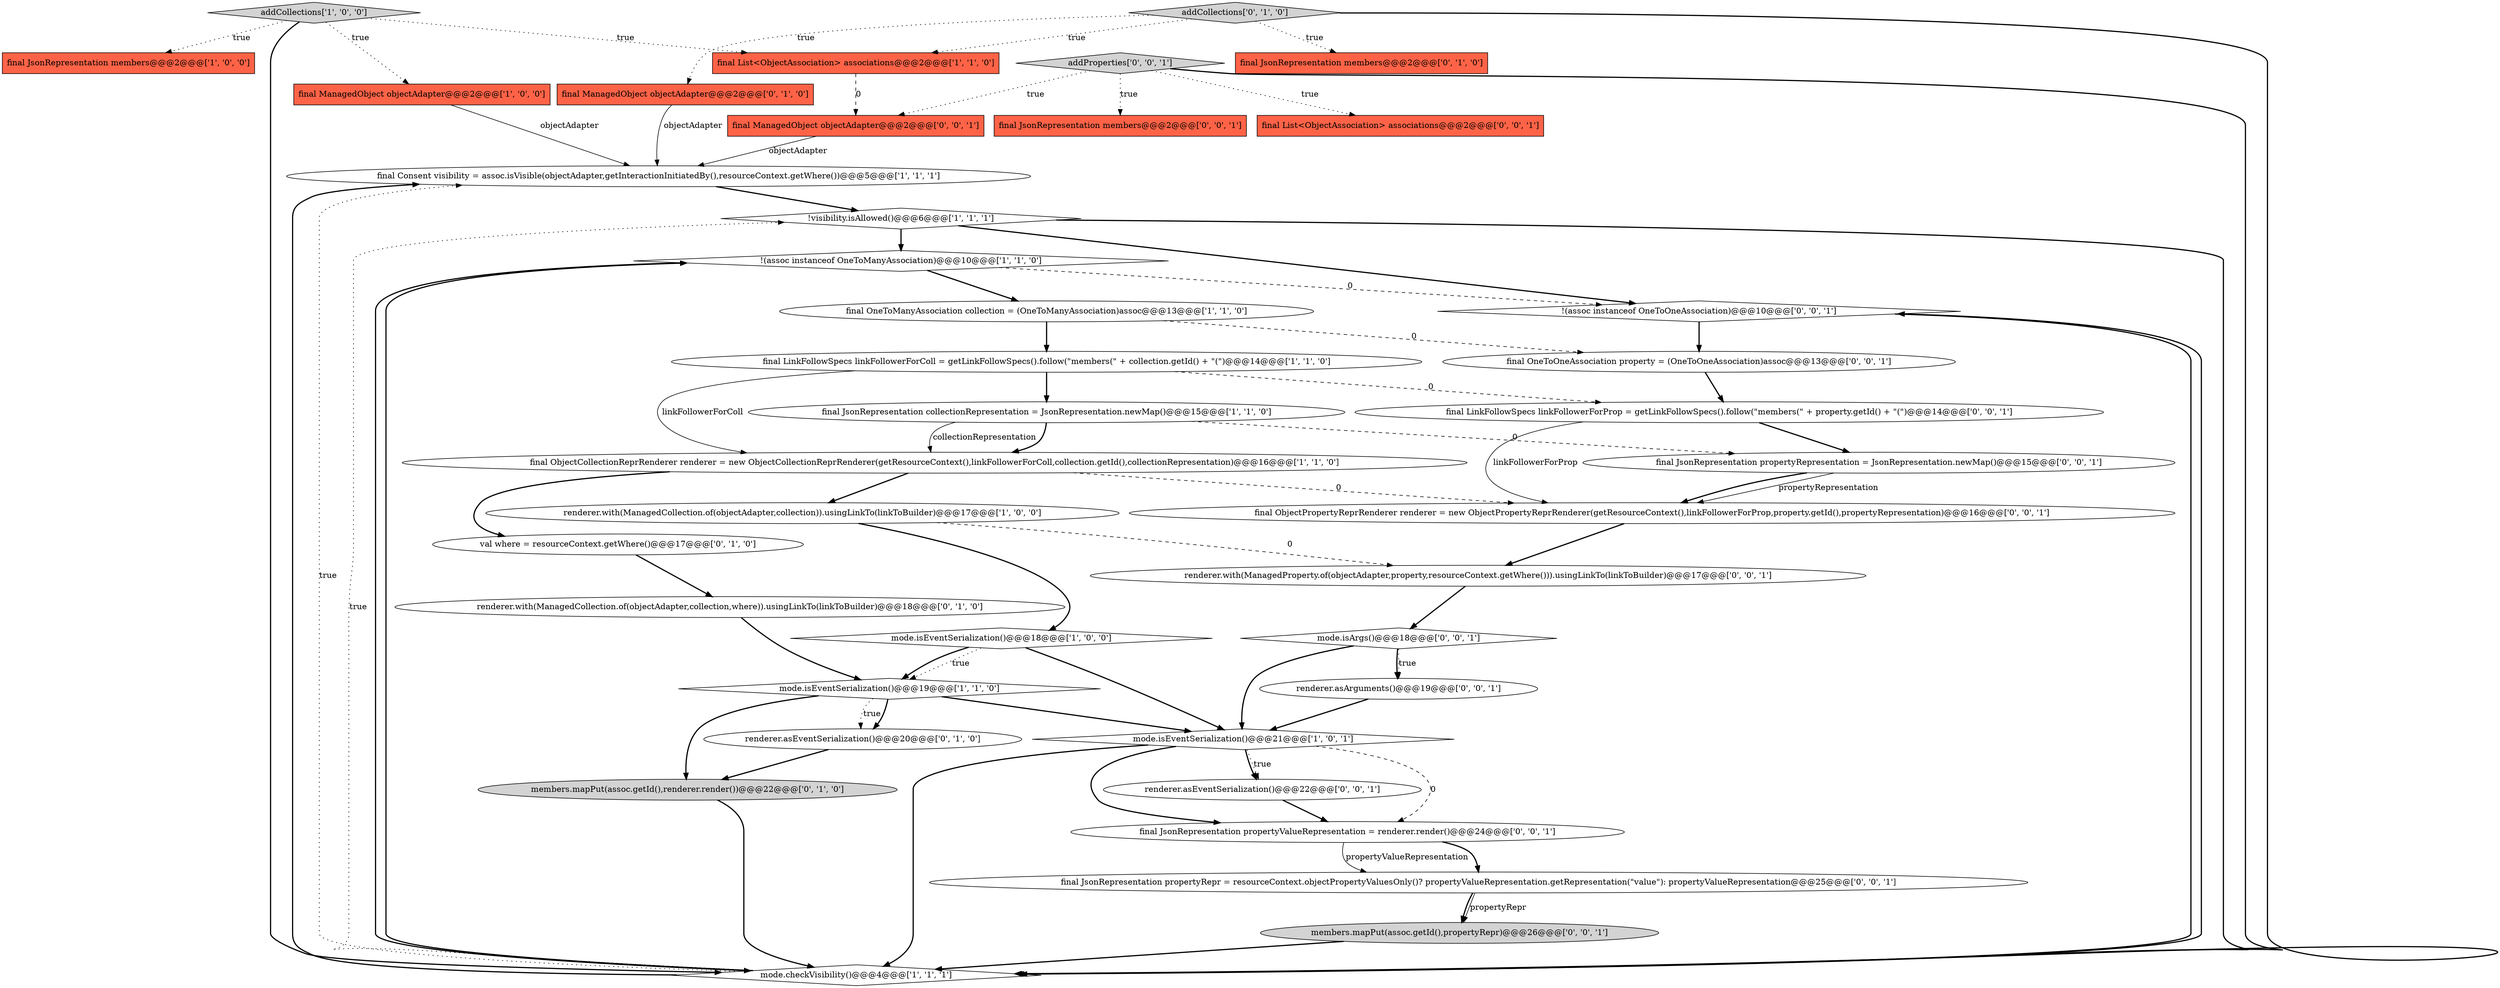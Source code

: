 digraph {
20 [style = filled, label = "final ManagedObject objectAdapter@@@2@@@['0', '1', '0']", fillcolor = tomato, shape = box image = "AAA0AAABBB2BBB"];
3 [style = filled, label = "renderer.with(ManagedCollection.of(objectAdapter,collection)).usingLinkTo(linkToBuilder)@@@17@@@['1', '0', '0']", fillcolor = white, shape = ellipse image = "AAA0AAABBB1BBB"];
1 [style = filled, label = "addCollections['1', '0', '0']", fillcolor = lightgray, shape = diamond image = "AAA0AAABBB1BBB"];
22 [style = filled, label = "renderer.with(ManagedCollection.of(objectAdapter,collection,where)).usingLinkTo(linkToBuilder)@@@18@@@['0', '1', '0']", fillcolor = white, shape = ellipse image = "AAA1AAABBB2BBB"];
13 [style = filled, label = "final ObjectCollectionReprRenderer renderer = new ObjectCollectionReprRenderer(getResourceContext(),linkFollowerForColl,collection.getId(),collectionRepresentation)@@@16@@@['1', '1', '0']", fillcolor = white, shape = ellipse image = "AAA0AAABBB1BBB"];
32 [style = filled, label = "renderer.with(ManagedProperty.of(objectAdapter,property,resourceContext.getWhere())).usingLinkTo(linkToBuilder)@@@17@@@['0', '0', '1']", fillcolor = white, shape = ellipse image = "AAA0AAABBB3BBB"];
9 [style = filled, label = "final JsonRepresentation collectionRepresentation = JsonRepresentation.newMap()@@@15@@@['1', '1', '0']", fillcolor = white, shape = ellipse image = "AAA0AAABBB1BBB"];
12 [style = filled, label = "final JsonRepresentation members@@@2@@@['1', '0', '0']", fillcolor = tomato, shape = box image = "AAA0AAABBB1BBB"];
7 [style = filled, label = "!(assoc instanceof OneToManyAssociation)@@@10@@@['1', '1', '0']", fillcolor = white, shape = diamond image = "AAA0AAABBB1BBB"];
25 [style = filled, label = "final JsonRepresentation members@@@2@@@['0', '0', '1']", fillcolor = tomato, shape = box image = "AAA0AAABBB3BBB"];
29 [style = filled, label = "final ObjectPropertyReprRenderer renderer = new ObjectPropertyReprRenderer(getResourceContext(),linkFollowerForProp,property.getId(),propertyRepresentation)@@@16@@@['0', '0', '1']", fillcolor = white, shape = ellipse image = "AAA0AAABBB3BBB"];
5 [style = filled, label = "mode.isEventSerialization()@@@19@@@['1', '1', '0']", fillcolor = white, shape = diamond image = "AAA0AAABBB1BBB"];
16 [style = filled, label = "final JsonRepresentation members@@@2@@@['0', '1', '0']", fillcolor = tomato, shape = box image = "AAA0AAABBB2BBB"];
37 [style = filled, label = "final OneToOneAssociation property = (OneToOneAssociation)assoc@@@13@@@['0', '0', '1']", fillcolor = white, shape = ellipse image = "AAA0AAABBB3BBB"];
38 [style = filled, label = "!(assoc instanceof OneToOneAssociation)@@@10@@@['0', '0', '1']", fillcolor = white, shape = diamond image = "AAA0AAABBB3BBB"];
19 [style = filled, label = "members.mapPut(assoc.getId(),renderer.render())@@@22@@@['0', '1', '0']", fillcolor = lightgray, shape = ellipse image = "AAA0AAABBB2BBB"];
6 [style = filled, label = "final LinkFollowSpecs linkFollowerForColl = getLinkFollowSpecs().follow(\"members(\" + collection.getId() + \"(\")@@@14@@@['1', '1', '0']", fillcolor = white, shape = ellipse image = "AAA0AAABBB1BBB"];
30 [style = filled, label = "final JsonRepresentation propertyRepr = resourceContext.objectPropertyValuesOnly()? propertyValueRepresentation.getRepresentation(\"value\"): propertyValueRepresentation@@@25@@@['0', '0', '1']", fillcolor = white, shape = ellipse image = "AAA0AAABBB3BBB"];
21 [style = filled, label = "val where = resourceContext.getWhere()@@@17@@@['0', '1', '0']", fillcolor = white, shape = ellipse image = "AAA0AAABBB2BBB"];
18 [style = filled, label = "addCollections['0', '1', '0']", fillcolor = lightgray, shape = diamond image = "AAA0AAABBB2BBB"];
14 [style = filled, label = "final List<ObjectAssociation> associations@@@2@@@['1', '1', '0']", fillcolor = tomato, shape = box image = "AAA0AAABBB1BBB"];
17 [style = filled, label = "renderer.asEventSerialization()@@@20@@@['0', '1', '0']", fillcolor = white, shape = ellipse image = "AAA0AAABBB2BBB"];
26 [style = filled, label = "members.mapPut(assoc.getId(),propertyRepr)@@@26@@@['0', '0', '1']", fillcolor = lightgray, shape = ellipse image = "AAA0AAABBB3BBB"];
11 [style = filled, label = "mode.checkVisibility()@@@4@@@['1', '1', '1']", fillcolor = white, shape = diamond image = "AAA0AAABBB1BBB"];
23 [style = filled, label = "mode.isArgs()@@@18@@@['0', '0', '1']", fillcolor = white, shape = diamond image = "AAA0AAABBB3BBB"];
31 [style = filled, label = "final List<ObjectAssociation> associations@@@2@@@['0', '0', '1']", fillcolor = tomato, shape = box image = "AAA0AAABBB3BBB"];
33 [style = filled, label = "renderer.asEventSerialization()@@@22@@@['0', '0', '1']", fillcolor = white, shape = ellipse image = "AAA0AAABBB3BBB"];
34 [style = filled, label = "final LinkFollowSpecs linkFollowerForProp = getLinkFollowSpecs().follow(\"members(\" + property.getId() + \"(\")@@@14@@@['0', '0', '1']", fillcolor = white, shape = ellipse image = "AAA0AAABBB3BBB"];
0 [style = filled, label = "mode.isEventSerialization()@@@18@@@['1', '0', '0']", fillcolor = white, shape = diamond image = "AAA0AAABBB1BBB"];
2 [style = filled, label = "final ManagedObject objectAdapter@@@2@@@['1', '0', '0']", fillcolor = tomato, shape = box image = "AAA0AAABBB1BBB"];
28 [style = filled, label = "final JsonRepresentation propertyValueRepresentation = renderer.render()@@@24@@@['0', '0', '1']", fillcolor = white, shape = ellipse image = "AAA0AAABBB3BBB"];
8 [style = filled, label = "mode.isEventSerialization()@@@21@@@['1', '0', '1']", fillcolor = white, shape = diamond image = "AAA0AAABBB1BBB"];
4 [style = filled, label = "final Consent visibility = assoc.isVisible(objectAdapter,getInteractionInitiatedBy(),resourceContext.getWhere())@@@5@@@['1', '1', '1']", fillcolor = white, shape = ellipse image = "AAA0AAABBB1BBB"];
27 [style = filled, label = "final JsonRepresentation propertyRepresentation = JsonRepresentation.newMap()@@@15@@@['0', '0', '1']", fillcolor = white, shape = ellipse image = "AAA0AAABBB3BBB"];
35 [style = filled, label = "addProperties['0', '0', '1']", fillcolor = lightgray, shape = diamond image = "AAA0AAABBB3BBB"];
15 [style = filled, label = "!visibility.isAllowed()@@@6@@@['1', '1', '1']", fillcolor = white, shape = diamond image = "AAA0AAABBB1BBB"];
36 [style = filled, label = "final ManagedObject objectAdapter@@@2@@@['0', '0', '1']", fillcolor = tomato, shape = box image = "AAA0AAABBB3BBB"];
10 [style = filled, label = "final OneToManyAssociation collection = (OneToManyAssociation)assoc@@@13@@@['1', '1', '0']", fillcolor = white, shape = ellipse image = "AAA0AAABBB1BBB"];
24 [style = filled, label = "renderer.asArguments()@@@19@@@['0', '0', '1']", fillcolor = white, shape = ellipse image = "AAA0AAABBB3BBB"];
27->29 [style = solid, label="propertyRepresentation"];
10->37 [style = dashed, label="0"];
28->30 [style = bold, label=""];
14->36 [style = dashed, label="0"];
32->23 [style = bold, label=""];
30->26 [style = solid, label="propertyRepr"];
5->17 [style = dotted, label="true"];
5->19 [style = bold, label=""];
30->26 [style = bold, label=""];
18->20 [style = dotted, label="true"];
11->4 [style = bold, label=""];
22->5 [style = bold, label=""];
8->28 [style = dashed, label="0"];
5->8 [style = bold, label=""];
10->6 [style = bold, label=""];
21->22 [style = bold, label=""];
35->36 [style = dotted, label="true"];
13->21 [style = bold, label=""];
15->38 [style = bold, label=""];
7->10 [style = bold, label=""];
23->24 [style = bold, label=""];
34->29 [style = solid, label="linkFollowerForProp"];
17->19 [style = bold, label=""];
9->13 [style = bold, label=""];
38->37 [style = bold, label=""];
35->31 [style = dotted, label="true"];
3->32 [style = dashed, label="0"];
23->24 [style = dotted, label="true"];
0->8 [style = bold, label=""];
7->11 [style = bold, label=""];
15->7 [style = bold, label=""];
33->28 [style = bold, label=""];
11->38 [style = bold, label=""];
1->11 [style = bold, label=""];
0->5 [style = dotted, label="true"];
11->7 [style = bold, label=""];
18->14 [style = dotted, label="true"];
6->9 [style = bold, label=""];
18->16 [style = dotted, label="true"];
5->17 [style = bold, label=""];
8->11 [style = bold, label=""];
27->29 [style = bold, label=""];
37->34 [style = bold, label=""];
9->13 [style = solid, label="collectionRepresentation"];
35->25 [style = dotted, label="true"];
19->11 [style = bold, label=""];
15->11 [style = bold, label=""];
29->32 [style = bold, label=""];
7->38 [style = dashed, label="0"];
26->11 [style = bold, label=""];
3->0 [style = bold, label=""];
23->8 [style = bold, label=""];
8->28 [style = bold, label=""];
1->12 [style = dotted, label="true"];
2->4 [style = solid, label="objectAdapter"];
13->29 [style = dashed, label="0"];
6->13 [style = solid, label="linkFollowerForColl"];
6->34 [style = dashed, label="0"];
11->15 [style = dotted, label="true"];
13->3 [style = bold, label=""];
11->4 [style = dotted, label="true"];
1->2 [style = dotted, label="true"];
1->14 [style = dotted, label="true"];
35->11 [style = bold, label=""];
0->5 [style = bold, label=""];
20->4 [style = solid, label="objectAdapter"];
4->15 [style = bold, label=""];
24->8 [style = bold, label=""];
8->33 [style = bold, label=""];
38->11 [style = bold, label=""];
8->33 [style = dotted, label="true"];
9->27 [style = dashed, label="0"];
18->11 [style = bold, label=""];
28->30 [style = solid, label="propertyValueRepresentation"];
36->4 [style = solid, label="objectAdapter"];
34->27 [style = bold, label=""];
}
